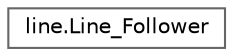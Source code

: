 digraph "Graphical Class Hierarchy"
{
 // LATEX_PDF_SIZE
  bgcolor="transparent";
  edge [fontname=Helvetica,fontsize=10,labelfontname=Helvetica,labelfontsize=10];
  node [fontname=Helvetica,fontsize=10,shape=box,height=0.2,width=0.4];
  rankdir="LR";
  Node0 [id="Node000000",label="line.Line_Follower",height=0.2,width=0.4,color="grey40", fillcolor="white", style="filled",URL="$classline_1_1_line___follower.html",tooltip=" "];
}
